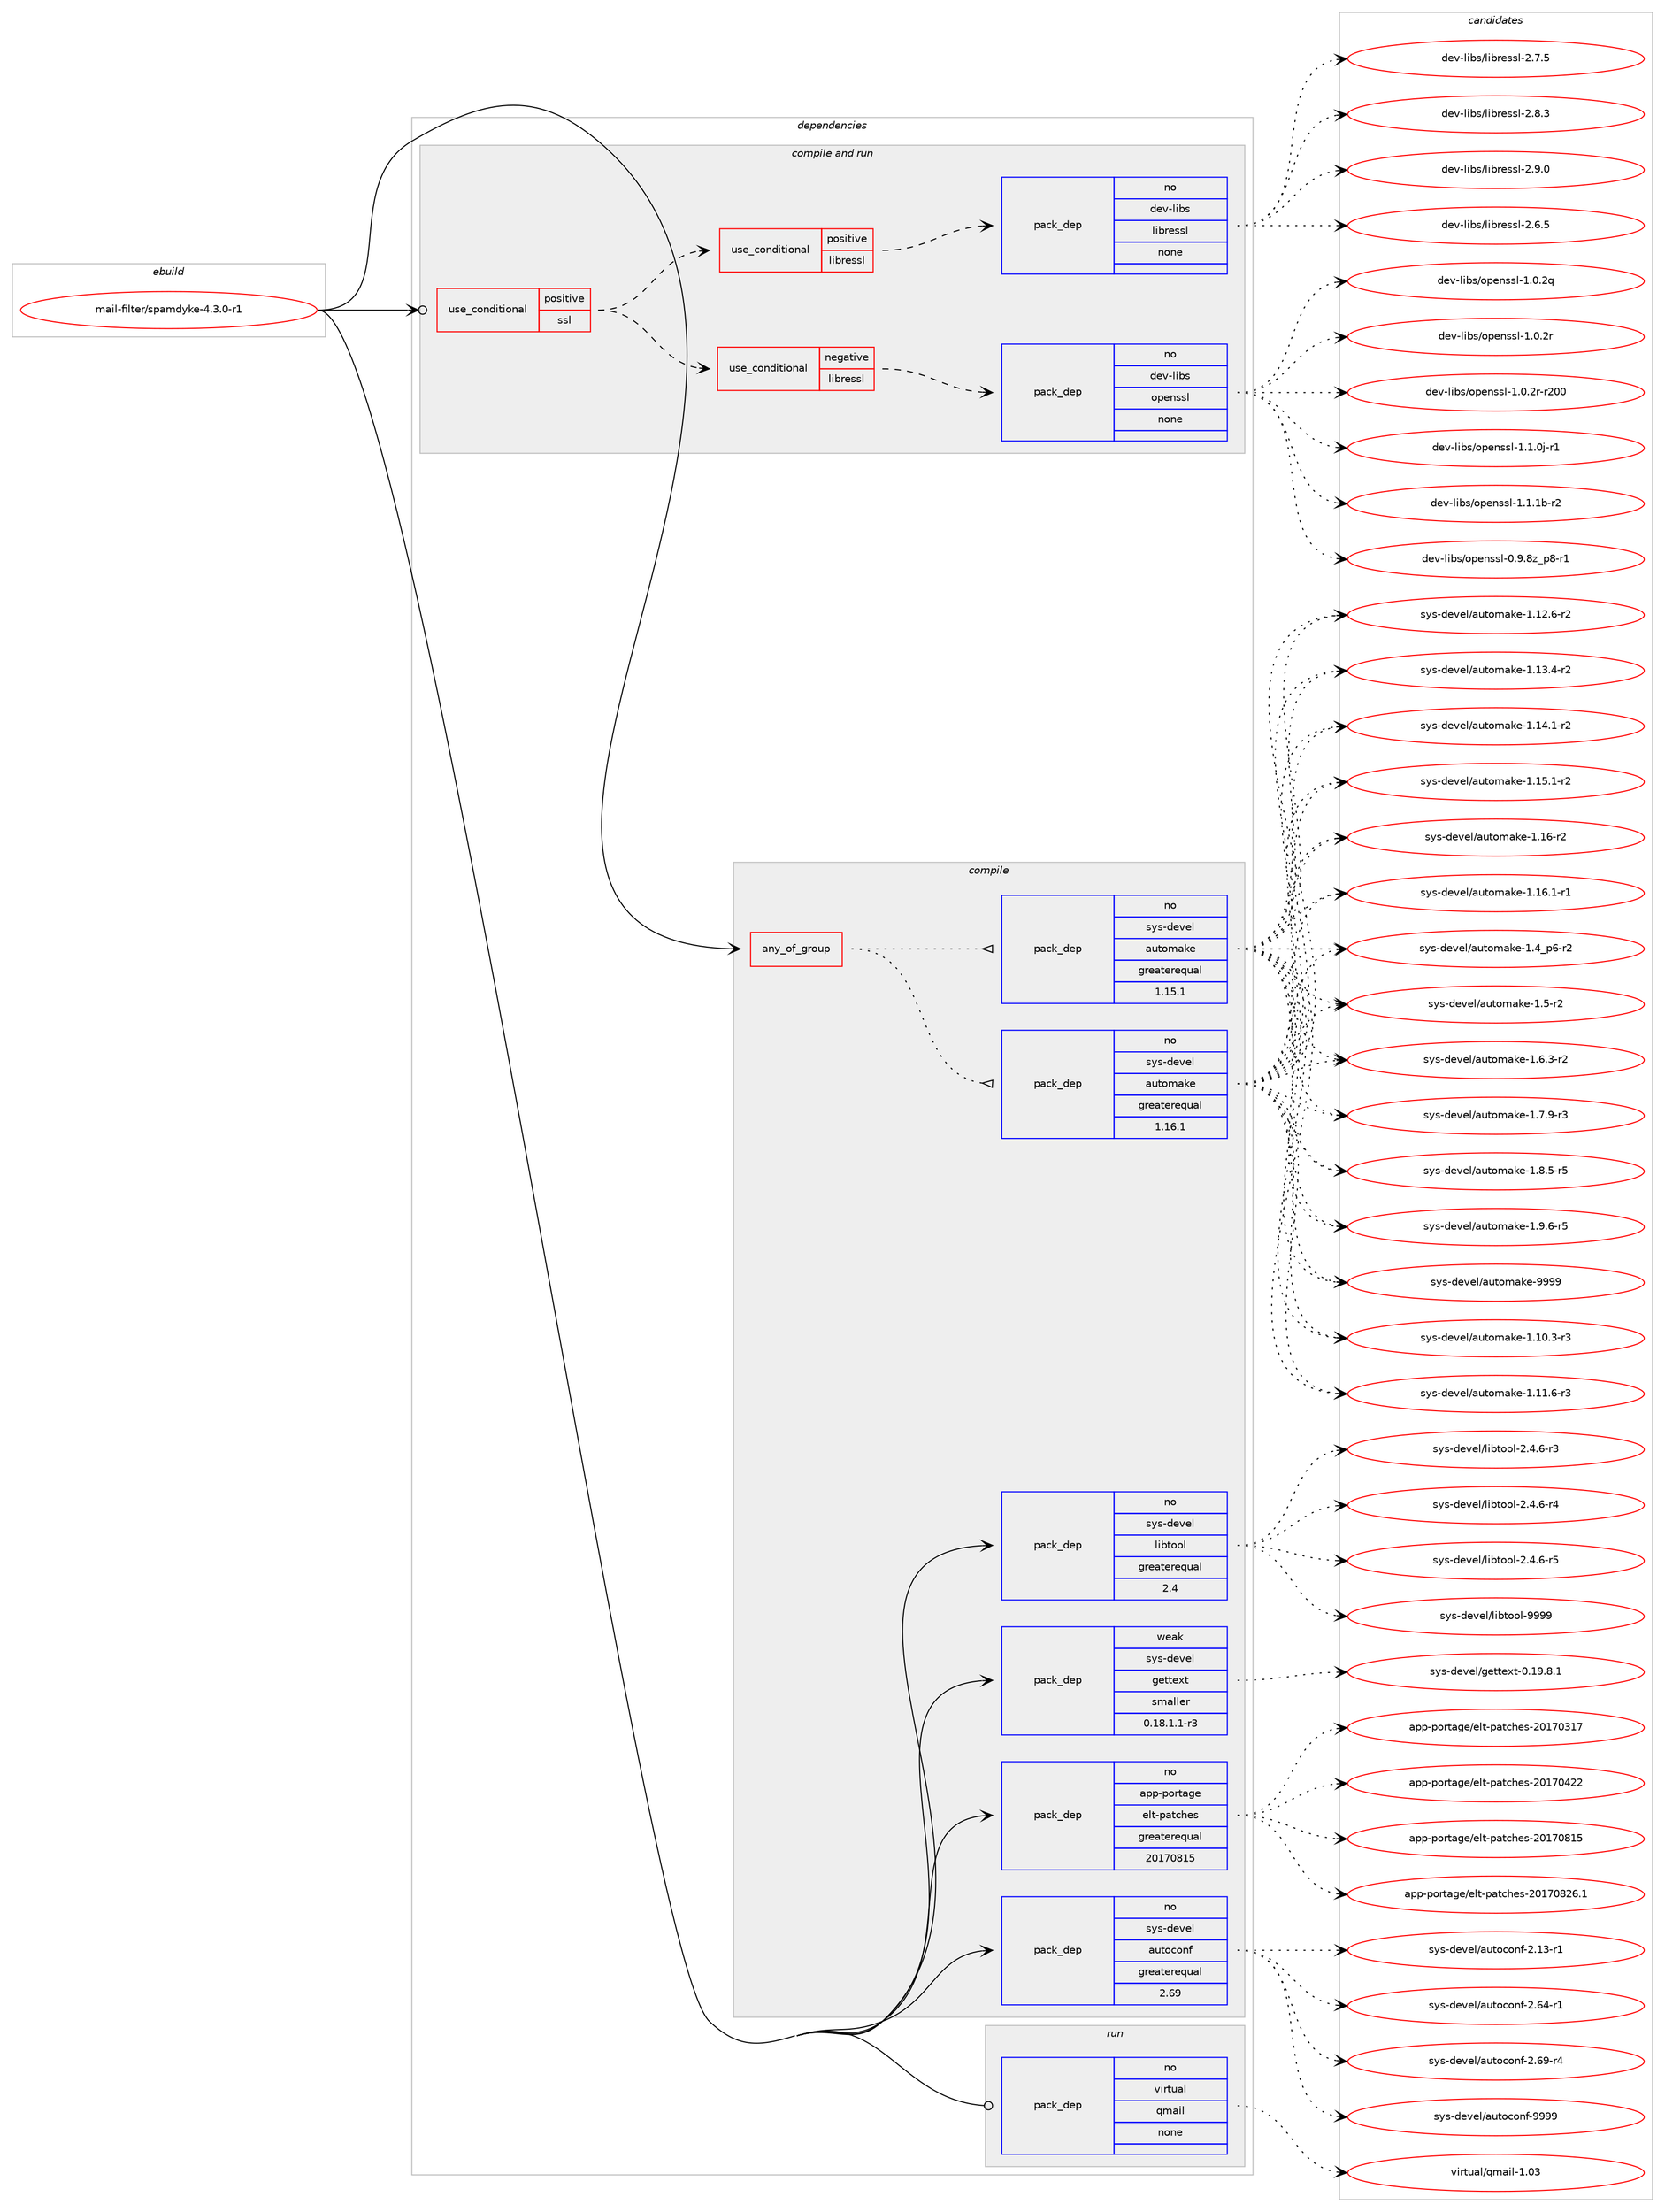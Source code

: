 digraph prolog {

# *************
# Graph options
# *************

newrank=true;
concentrate=true;
compound=true;
graph [rankdir=LR,fontname=Helvetica,fontsize=10,ranksep=1.5];#, ranksep=2.5, nodesep=0.2];
edge  [arrowhead=vee];
node  [fontname=Helvetica,fontsize=10];

# **********
# The ebuild
# **********

subgraph cluster_leftcol {
color=gray;
rank=same;
label=<<i>ebuild</i>>;
id [label="mail-filter/spamdyke-4.3.0-r1", color=red, width=4, href="../mail-filter/spamdyke-4.3.0-r1.svg"];
}

# ****************
# The dependencies
# ****************

subgraph cluster_midcol {
color=gray;
label=<<i>dependencies</i>>;
subgraph cluster_compile {
fillcolor="#eeeeee";
style=filled;
label=<<i>compile</i>>;
subgraph any24482 {
dependency1596413 [label=<<TABLE BORDER="0" CELLBORDER="1" CELLSPACING="0" CELLPADDING="4"><TR><TD CELLPADDING="10">any_of_group</TD></TR></TABLE>>, shape=none, color=red];subgraph pack1140156 {
dependency1596414 [label=<<TABLE BORDER="0" CELLBORDER="1" CELLSPACING="0" CELLPADDING="4" WIDTH="220"><TR><TD ROWSPAN="6" CELLPADDING="30">pack_dep</TD></TR><TR><TD WIDTH="110">no</TD></TR><TR><TD>sys-devel</TD></TR><TR><TD>automake</TD></TR><TR><TD>greaterequal</TD></TR><TR><TD>1.16.1</TD></TR></TABLE>>, shape=none, color=blue];
}
dependency1596413:e -> dependency1596414:w [weight=20,style="dotted",arrowhead="oinv"];
subgraph pack1140157 {
dependency1596415 [label=<<TABLE BORDER="0" CELLBORDER="1" CELLSPACING="0" CELLPADDING="4" WIDTH="220"><TR><TD ROWSPAN="6" CELLPADDING="30">pack_dep</TD></TR><TR><TD WIDTH="110">no</TD></TR><TR><TD>sys-devel</TD></TR><TR><TD>automake</TD></TR><TR><TD>greaterequal</TD></TR><TR><TD>1.15.1</TD></TR></TABLE>>, shape=none, color=blue];
}
dependency1596413:e -> dependency1596415:w [weight=20,style="dotted",arrowhead="oinv"];
}
id:e -> dependency1596413:w [weight=20,style="solid",arrowhead="vee"];
subgraph pack1140158 {
dependency1596416 [label=<<TABLE BORDER="0" CELLBORDER="1" CELLSPACING="0" CELLPADDING="4" WIDTH="220"><TR><TD ROWSPAN="6" CELLPADDING="30">pack_dep</TD></TR><TR><TD WIDTH="110">no</TD></TR><TR><TD>app-portage</TD></TR><TR><TD>elt-patches</TD></TR><TR><TD>greaterequal</TD></TR><TR><TD>20170815</TD></TR></TABLE>>, shape=none, color=blue];
}
id:e -> dependency1596416:w [weight=20,style="solid",arrowhead="vee"];
subgraph pack1140159 {
dependency1596417 [label=<<TABLE BORDER="0" CELLBORDER="1" CELLSPACING="0" CELLPADDING="4" WIDTH="220"><TR><TD ROWSPAN="6" CELLPADDING="30">pack_dep</TD></TR><TR><TD WIDTH="110">no</TD></TR><TR><TD>sys-devel</TD></TR><TR><TD>autoconf</TD></TR><TR><TD>greaterequal</TD></TR><TR><TD>2.69</TD></TR></TABLE>>, shape=none, color=blue];
}
id:e -> dependency1596417:w [weight=20,style="solid",arrowhead="vee"];
subgraph pack1140160 {
dependency1596418 [label=<<TABLE BORDER="0" CELLBORDER="1" CELLSPACING="0" CELLPADDING="4" WIDTH="220"><TR><TD ROWSPAN="6" CELLPADDING="30">pack_dep</TD></TR><TR><TD WIDTH="110">no</TD></TR><TR><TD>sys-devel</TD></TR><TR><TD>libtool</TD></TR><TR><TD>greaterequal</TD></TR><TR><TD>2.4</TD></TR></TABLE>>, shape=none, color=blue];
}
id:e -> dependency1596418:w [weight=20,style="solid",arrowhead="vee"];
subgraph pack1140161 {
dependency1596419 [label=<<TABLE BORDER="0" CELLBORDER="1" CELLSPACING="0" CELLPADDING="4" WIDTH="220"><TR><TD ROWSPAN="6" CELLPADDING="30">pack_dep</TD></TR><TR><TD WIDTH="110">weak</TD></TR><TR><TD>sys-devel</TD></TR><TR><TD>gettext</TD></TR><TR><TD>smaller</TD></TR><TR><TD>0.18.1.1-r3</TD></TR></TABLE>>, shape=none, color=blue];
}
id:e -> dependency1596419:w [weight=20,style="solid",arrowhead="vee"];
}
subgraph cluster_compileandrun {
fillcolor="#eeeeee";
style=filled;
label=<<i>compile and run</i>>;
subgraph cond431131 {
dependency1596420 [label=<<TABLE BORDER="0" CELLBORDER="1" CELLSPACING="0" CELLPADDING="4"><TR><TD ROWSPAN="3" CELLPADDING="10">use_conditional</TD></TR><TR><TD>positive</TD></TR><TR><TD>ssl</TD></TR></TABLE>>, shape=none, color=red];
subgraph cond431132 {
dependency1596421 [label=<<TABLE BORDER="0" CELLBORDER="1" CELLSPACING="0" CELLPADDING="4"><TR><TD ROWSPAN="3" CELLPADDING="10">use_conditional</TD></TR><TR><TD>negative</TD></TR><TR><TD>libressl</TD></TR></TABLE>>, shape=none, color=red];
subgraph pack1140162 {
dependency1596422 [label=<<TABLE BORDER="0" CELLBORDER="1" CELLSPACING="0" CELLPADDING="4" WIDTH="220"><TR><TD ROWSPAN="6" CELLPADDING="30">pack_dep</TD></TR><TR><TD WIDTH="110">no</TD></TR><TR><TD>dev-libs</TD></TR><TR><TD>openssl</TD></TR><TR><TD>none</TD></TR><TR><TD></TD></TR></TABLE>>, shape=none, color=blue];
}
dependency1596421:e -> dependency1596422:w [weight=20,style="dashed",arrowhead="vee"];
}
dependency1596420:e -> dependency1596421:w [weight=20,style="dashed",arrowhead="vee"];
subgraph cond431133 {
dependency1596423 [label=<<TABLE BORDER="0" CELLBORDER="1" CELLSPACING="0" CELLPADDING="4"><TR><TD ROWSPAN="3" CELLPADDING="10">use_conditional</TD></TR><TR><TD>positive</TD></TR><TR><TD>libressl</TD></TR></TABLE>>, shape=none, color=red];
subgraph pack1140163 {
dependency1596424 [label=<<TABLE BORDER="0" CELLBORDER="1" CELLSPACING="0" CELLPADDING="4" WIDTH="220"><TR><TD ROWSPAN="6" CELLPADDING="30">pack_dep</TD></TR><TR><TD WIDTH="110">no</TD></TR><TR><TD>dev-libs</TD></TR><TR><TD>libressl</TD></TR><TR><TD>none</TD></TR><TR><TD></TD></TR></TABLE>>, shape=none, color=blue];
}
dependency1596423:e -> dependency1596424:w [weight=20,style="dashed",arrowhead="vee"];
}
dependency1596420:e -> dependency1596423:w [weight=20,style="dashed",arrowhead="vee"];
}
id:e -> dependency1596420:w [weight=20,style="solid",arrowhead="odotvee"];
}
subgraph cluster_run {
fillcolor="#eeeeee";
style=filled;
label=<<i>run</i>>;
subgraph pack1140164 {
dependency1596425 [label=<<TABLE BORDER="0" CELLBORDER="1" CELLSPACING="0" CELLPADDING="4" WIDTH="220"><TR><TD ROWSPAN="6" CELLPADDING="30">pack_dep</TD></TR><TR><TD WIDTH="110">no</TD></TR><TR><TD>virtual</TD></TR><TR><TD>qmail</TD></TR><TR><TD>none</TD></TR><TR><TD></TD></TR></TABLE>>, shape=none, color=blue];
}
id:e -> dependency1596425:w [weight=20,style="solid",arrowhead="odot"];
}
}

# **************
# The candidates
# **************

subgraph cluster_choices {
rank=same;
color=gray;
label=<<i>candidates</i>>;

subgraph choice1140156 {
color=black;
nodesep=1;
choice11512111545100101118101108479711711611110997107101454946494846514511451 [label="sys-devel/automake-1.10.3-r3", color=red, width=4,href="../sys-devel/automake-1.10.3-r3.svg"];
choice11512111545100101118101108479711711611110997107101454946494946544511451 [label="sys-devel/automake-1.11.6-r3", color=red, width=4,href="../sys-devel/automake-1.11.6-r3.svg"];
choice11512111545100101118101108479711711611110997107101454946495046544511450 [label="sys-devel/automake-1.12.6-r2", color=red, width=4,href="../sys-devel/automake-1.12.6-r2.svg"];
choice11512111545100101118101108479711711611110997107101454946495146524511450 [label="sys-devel/automake-1.13.4-r2", color=red, width=4,href="../sys-devel/automake-1.13.4-r2.svg"];
choice11512111545100101118101108479711711611110997107101454946495246494511450 [label="sys-devel/automake-1.14.1-r2", color=red, width=4,href="../sys-devel/automake-1.14.1-r2.svg"];
choice11512111545100101118101108479711711611110997107101454946495346494511450 [label="sys-devel/automake-1.15.1-r2", color=red, width=4,href="../sys-devel/automake-1.15.1-r2.svg"];
choice1151211154510010111810110847971171161111099710710145494649544511450 [label="sys-devel/automake-1.16-r2", color=red, width=4,href="../sys-devel/automake-1.16-r2.svg"];
choice11512111545100101118101108479711711611110997107101454946495446494511449 [label="sys-devel/automake-1.16.1-r1", color=red, width=4,href="../sys-devel/automake-1.16.1-r1.svg"];
choice115121115451001011181011084797117116111109971071014549465295112544511450 [label="sys-devel/automake-1.4_p6-r2", color=red, width=4,href="../sys-devel/automake-1.4_p6-r2.svg"];
choice11512111545100101118101108479711711611110997107101454946534511450 [label="sys-devel/automake-1.5-r2", color=red, width=4,href="../sys-devel/automake-1.5-r2.svg"];
choice115121115451001011181011084797117116111109971071014549465446514511450 [label="sys-devel/automake-1.6.3-r2", color=red, width=4,href="../sys-devel/automake-1.6.3-r2.svg"];
choice115121115451001011181011084797117116111109971071014549465546574511451 [label="sys-devel/automake-1.7.9-r3", color=red, width=4,href="../sys-devel/automake-1.7.9-r3.svg"];
choice115121115451001011181011084797117116111109971071014549465646534511453 [label="sys-devel/automake-1.8.5-r5", color=red, width=4,href="../sys-devel/automake-1.8.5-r5.svg"];
choice115121115451001011181011084797117116111109971071014549465746544511453 [label="sys-devel/automake-1.9.6-r5", color=red, width=4,href="../sys-devel/automake-1.9.6-r5.svg"];
choice115121115451001011181011084797117116111109971071014557575757 [label="sys-devel/automake-9999", color=red, width=4,href="../sys-devel/automake-9999.svg"];
dependency1596414:e -> choice11512111545100101118101108479711711611110997107101454946494846514511451:w [style=dotted,weight="100"];
dependency1596414:e -> choice11512111545100101118101108479711711611110997107101454946494946544511451:w [style=dotted,weight="100"];
dependency1596414:e -> choice11512111545100101118101108479711711611110997107101454946495046544511450:w [style=dotted,weight="100"];
dependency1596414:e -> choice11512111545100101118101108479711711611110997107101454946495146524511450:w [style=dotted,weight="100"];
dependency1596414:e -> choice11512111545100101118101108479711711611110997107101454946495246494511450:w [style=dotted,weight="100"];
dependency1596414:e -> choice11512111545100101118101108479711711611110997107101454946495346494511450:w [style=dotted,weight="100"];
dependency1596414:e -> choice1151211154510010111810110847971171161111099710710145494649544511450:w [style=dotted,weight="100"];
dependency1596414:e -> choice11512111545100101118101108479711711611110997107101454946495446494511449:w [style=dotted,weight="100"];
dependency1596414:e -> choice115121115451001011181011084797117116111109971071014549465295112544511450:w [style=dotted,weight="100"];
dependency1596414:e -> choice11512111545100101118101108479711711611110997107101454946534511450:w [style=dotted,weight="100"];
dependency1596414:e -> choice115121115451001011181011084797117116111109971071014549465446514511450:w [style=dotted,weight="100"];
dependency1596414:e -> choice115121115451001011181011084797117116111109971071014549465546574511451:w [style=dotted,weight="100"];
dependency1596414:e -> choice115121115451001011181011084797117116111109971071014549465646534511453:w [style=dotted,weight="100"];
dependency1596414:e -> choice115121115451001011181011084797117116111109971071014549465746544511453:w [style=dotted,weight="100"];
dependency1596414:e -> choice115121115451001011181011084797117116111109971071014557575757:w [style=dotted,weight="100"];
}
subgraph choice1140157 {
color=black;
nodesep=1;
choice11512111545100101118101108479711711611110997107101454946494846514511451 [label="sys-devel/automake-1.10.3-r3", color=red, width=4,href="../sys-devel/automake-1.10.3-r3.svg"];
choice11512111545100101118101108479711711611110997107101454946494946544511451 [label="sys-devel/automake-1.11.6-r3", color=red, width=4,href="../sys-devel/automake-1.11.6-r3.svg"];
choice11512111545100101118101108479711711611110997107101454946495046544511450 [label="sys-devel/automake-1.12.6-r2", color=red, width=4,href="../sys-devel/automake-1.12.6-r2.svg"];
choice11512111545100101118101108479711711611110997107101454946495146524511450 [label="sys-devel/automake-1.13.4-r2", color=red, width=4,href="../sys-devel/automake-1.13.4-r2.svg"];
choice11512111545100101118101108479711711611110997107101454946495246494511450 [label="sys-devel/automake-1.14.1-r2", color=red, width=4,href="../sys-devel/automake-1.14.1-r2.svg"];
choice11512111545100101118101108479711711611110997107101454946495346494511450 [label="sys-devel/automake-1.15.1-r2", color=red, width=4,href="../sys-devel/automake-1.15.1-r2.svg"];
choice1151211154510010111810110847971171161111099710710145494649544511450 [label="sys-devel/automake-1.16-r2", color=red, width=4,href="../sys-devel/automake-1.16-r2.svg"];
choice11512111545100101118101108479711711611110997107101454946495446494511449 [label="sys-devel/automake-1.16.1-r1", color=red, width=4,href="../sys-devel/automake-1.16.1-r1.svg"];
choice115121115451001011181011084797117116111109971071014549465295112544511450 [label="sys-devel/automake-1.4_p6-r2", color=red, width=4,href="../sys-devel/automake-1.4_p6-r2.svg"];
choice11512111545100101118101108479711711611110997107101454946534511450 [label="sys-devel/automake-1.5-r2", color=red, width=4,href="../sys-devel/automake-1.5-r2.svg"];
choice115121115451001011181011084797117116111109971071014549465446514511450 [label="sys-devel/automake-1.6.3-r2", color=red, width=4,href="../sys-devel/automake-1.6.3-r2.svg"];
choice115121115451001011181011084797117116111109971071014549465546574511451 [label="sys-devel/automake-1.7.9-r3", color=red, width=4,href="../sys-devel/automake-1.7.9-r3.svg"];
choice115121115451001011181011084797117116111109971071014549465646534511453 [label="sys-devel/automake-1.8.5-r5", color=red, width=4,href="../sys-devel/automake-1.8.5-r5.svg"];
choice115121115451001011181011084797117116111109971071014549465746544511453 [label="sys-devel/automake-1.9.6-r5", color=red, width=4,href="../sys-devel/automake-1.9.6-r5.svg"];
choice115121115451001011181011084797117116111109971071014557575757 [label="sys-devel/automake-9999", color=red, width=4,href="../sys-devel/automake-9999.svg"];
dependency1596415:e -> choice11512111545100101118101108479711711611110997107101454946494846514511451:w [style=dotted,weight="100"];
dependency1596415:e -> choice11512111545100101118101108479711711611110997107101454946494946544511451:w [style=dotted,weight="100"];
dependency1596415:e -> choice11512111545100101118101108479711711611110997107101454946495046544511450:w [style=dotted,weight="100"];
dependency1596415:e -> choice11512111545100101118101108479711711611110997107101454946495146524511450:w [style=dotted,weight="100"];
dependency1596415:e -> choice11512111545100101118101108479711711611110997107101454946495246494511450:w [style=dotted,weight="100"];
dependency1596415:e -> choice11512111545100101118101108479711711611110997107101454946495346494511450:w [style=dotted,weight="100"];
dependency1596415:e -> choice1151211154510010111810110847971171161111099710710145494649544511450:w [style=dotted,weight="100"];
dependency1596415:e -> choice11512111545100101118101108479711711611110997107101454946495446494511449:w [style=dotted,weight="100"];
dependency1596415:e -> choice115121115451001011181011084797117116111109971071014549465295112544511450:w [style=dotted,weight="100"];
dependency1596415:e -> choice11512111545100101118101108479711711611110997107101454946534511450:w [style=dotted,weight="100"];
dependency1596415:e -> choice115121115451001011181011084797117116111109971071014549465446514511450:w [style=dotted,weight="100"];
dependency1596415:e -> choice115121115451001011181011084797117116111109971071014549465546574511451:w [style=dotted,weight="100"];
dependency1596415:e -> choice115121115451001011181011084797117116111109971071014549465646534511453:w [style=dotted,weight="100"];
dependency1596415:e -> choice115121115451001011181011084797117116111109971071014549465746544511453:w [style=dotted,weight="100"];
dependency1596415:e -> choice115121115451001011181011084797117116111109971071014557575757:w [style=dotted,weight="100"];
}
subgraph choice1140158 {
color=black;
nodesep=1;
choice97112112451121111141169710310147101108116451129711699104101115455048495548514955 [label="app-portage/elt-patches-20170317", color=red, width=4,href="../app-portage/elt-patches-20170317.svg"];
choice97112112451121111141169710310147101108116451129711699104101115455048495548525050 [label="app-portage/elt-patches-20170422", color=red, width=4,href="../app-portage/elt-patches-20170422.svg"];
choice97112112451121111141169710310147101108116451129711699104101115455048495548564953 [label="app-portage/elt-patches-20170815", color=red, width=4,href="../app-portage/elt-patches-20170815.svg"];
choice971121124511211111411697103101471011081164511297116991041011154550484955485650544649 [label="app-portage/elt-patches-20170826.1", color=red, width=4,href="../app-portage/elt-patches-20170826.1.svg"];
dependency1596416:e -> choice97112112451121111141169710310147101108116451129711699104101115455048495548514955:w [style=dotted,weight="100"];
dependency1596416:e -> choice97112112451121111141169710310147101108116451129711699104101115455048495548525050:w [style=dotted,weight="100"];
dependency1596416:e -> choice97112112451121111141169710310147101108116451129711699104101115455048495548564953:w [style=dotted,weight="100"];
dependency1596416:e -> choice971121124511211111411697103101471011081164511297116991041011154550484955485650544649:w [style=dotted,weight="100"];
}
subgraph choice1140159 {
color=black;
nodesep=1;
choice1151211154510010111810110847971171161119911111010245504649514511449 [label="sys-devel/autoconf-2.13-r1", color=red, width=4,href="../sys-devel/autoconf-2.13-r1.svg"];
choice1151211154510010111810110847971171161119911111010245504654524511449 [label="sys-devel/autoconf-2.64-r1", color=red, width=4,href="../sys-devel/autoconf-2.64-r1.svg"];
choice1151211154510010111810110847971171161119911111010245504654574511452 [label="sys-devel/autoconf-2.69-r4", color=red, width=4,href="../sys-devel/autoconf-2.69-r4.svg"];
choice115121115451001011181011084797117116111991111101024557575757 [label="sys-devel/autoconf-9999", color=red, width=4,href="../sys-devel/autoconf-9999.svg"];
dependency1596417:e -> choice1151211154510010111810110847971171161119911111010245504649514511449:w [style=dotted,weight="100"];
dependency1596417:e -> choice1151211154510010111810110847971171161119911111010245504654524511449:w [style=dotted,weight="100"];
dependency1596417:e -> choice1151211154510010111810110847971171161119911111010245504654574511452:w [style=dotted,weight="100"];
dependency1596417:e -> choice115121115451001011181011084797117116111991111101024557575757:w [style=dotted,weight="100"];
}
subgraph choice1140160 {
color=black;
nodesep=1;
choice1151211154510010111810110847108105981161111111084550465246544511451 [label="sys-devel/libtool-2.4.6-r3", color=red, width=4,href="../sys-devel/libtool-2.4.6-r3.svg"];
choice1151211154510010111810110847108105981161111111084550465246544511452 [label="sys-devel/libtool-2.4.6-r4", color=red, width=4,href="../sys-devel/libtool-2.4.6-r4.svg"];
choice1151211154510010111810110847108105981161111111084550465246544511453 [label="sys-devel/libtool-2.4.6-r5", color=red, width=4,href="../sys-devel/libtool-2.4.6-r5.svg"];
choice1151211154510010111810110847108105981161111111084557575757 [label="sys-devel/libtool-9999", color=red, width=4,href="../sys-devel/libtool-9999.svg"];
dependency1596418:e -> choice1151211154510010111810110847108105981161111111084550465246544511451:w [style=dotted,weight="100"];
dependency1596418:e -> choice1151211154510010111810110847108105981161111111084550465246544511452:w [style=dotted,weight="100"];
dependency1596418:e -> choice1151211154510010111810110847108105981161111111084550465246544511453:w [style=dotted,weight="100"];
dependency1596418:e -> choice1151211154510010111810110847108105981161111111084557575757:w [style=dotted,weight="100"];
}
subgraph choice1140161 {
color=black;
nodesep=1;
choice1151211154510010111810110847103101116116101120116454846495746564649 [label="sys-devel/gettext-0.19.8.1", color=red, width=4,href="../sys-devel/gettext-0.19.8.1.svg"];
dependency1596419:e -> choice1151211154510010111810110847103101116116101120116454846495746564649:w [style=dotted,weight="100"];
}
subgraph choice1140162 {
color=black;
nodesep=1;
choice10010111845108105981154711111210111011511510845484657465612295112564511449 [label="dev-libs/openssl-0.9.8z_p8-r1", color=red, width=4,href="../dev-libs/openssl-0.9.8z_p8-r1.svg"];
choice100101118451081059811547111112101110115115108454946484650113 [label="dev-libs/openssl-1.0.2q", color=red, width=4,href="../dev-libs/openssl-1.0.2q.svg"];
choice100101118451081059811547111112101110115115108454946484650114 [label="dev-libs/openssl-1.0.2r", color=red, width=4,href="../dev-libs/openssl-1.0.2r.svg"];
choice10010111845108105981154711111210111011511510845494648465011445114504848 [label="dev-libs/openssl-1.0.2r-r200", color=red, width=4,href="../dev-libs/openssl-1.0.2r-r200.svg"];
choice1001011184510810598115471111121011101151151084549464946481064511449 [label="dev-libs/openssl-1.1.0j-r1", color=red, width=4,href="../dev-libs/openssl-1.1.0j-r1.svg"];
choice100101118451081059811547111112101110115115108454946494649984511450 [label="dev-libs/openssl-1.1.1b-r2", color=red, width=4,href="../dev-libs/openssl-1.1.1b-r2.svg"];
dependency1596422:e -> choice10010111845108105981154711111210111011511510845484657465612295112564511449:w [style=dotted,weight="100"];
dependency1596422:e -> choice100101118451081059811547111112101110115115108454946484650113:w [style=dotted,weight="100"];
dependency1596422:e -> choice100101118451081059811547111112101110115115108454946484650114:w [style=dotted,weight="100"];
dependency1596422:e -> choice10010111845108105981154711111210111011511510845494648465011445114504848:w [style=dotted,weight="100"];
dependency1596422:e -> choice1001011184510810598115471111121011101151151084549464946481064511449:w [style=dotted,weight="100"];
dependency1596422:e -> choice100101118451081059811547111112101110115115108454946494649984511450:w [style=dotted,weight="100"];
}
subgraph choice1140163 {
color=black;
nodesep=1;
choice10010111845108105981154710810598114101115115108455046544653 [label="dev-libs/libressl-2.6.5", color=red, width=4,href="../dev-libs/libressl-2.6.5.svg"];
choice10010111845108105981154710810598114101115115108455046554653 [label="dev-libs/libressl-2.7.5", color=red, width=4,href="../dev-libs/libressl-2.7.5.svg"];
choice10010111845108105981154710810598114101115115108455046564651 [label="dev-libs/libressl-2.8.3", color=red, width=4,href="../dev-libs/libressl-2.8.3.svg"];
choice10010111845108105981154710810598114101115115108455046574648 [label="dev-libs/libressl-2.9.0", color=red, width=4,href="../dev-libs/libressl-2.9.0.svg"];
dependency1596424:e -> choice10010111845108105981154710810598114101115115108455046544653:w [style=dotted,weight="100"];
dependency1596424:e -> choice10010111845108105981154710810598114101115115108455046554653:w [style=dotted,weight="100"];
dependency1596424:e -> choice10010111845108105981154710810598114101115115108455046564651:w [style=dotted,weight="100"];
dependency1596424:e -> choice10010111845108105981154710810598114101115115108455046574648:w [style=dotted,weight="100"];
}
subgraph choice1140164 {
color=black;
nodesep=1;
choice1181051141161179710847113109971051084549464851 [label="virtual/qmail-1.03", color=red, width=4,href="../virtual/qmail-1.03.svg"];
dependency1596425:e -> choice1181051141161179710847113109971051084549464851:w [style=dotted,weight="100"];
}
}

}
